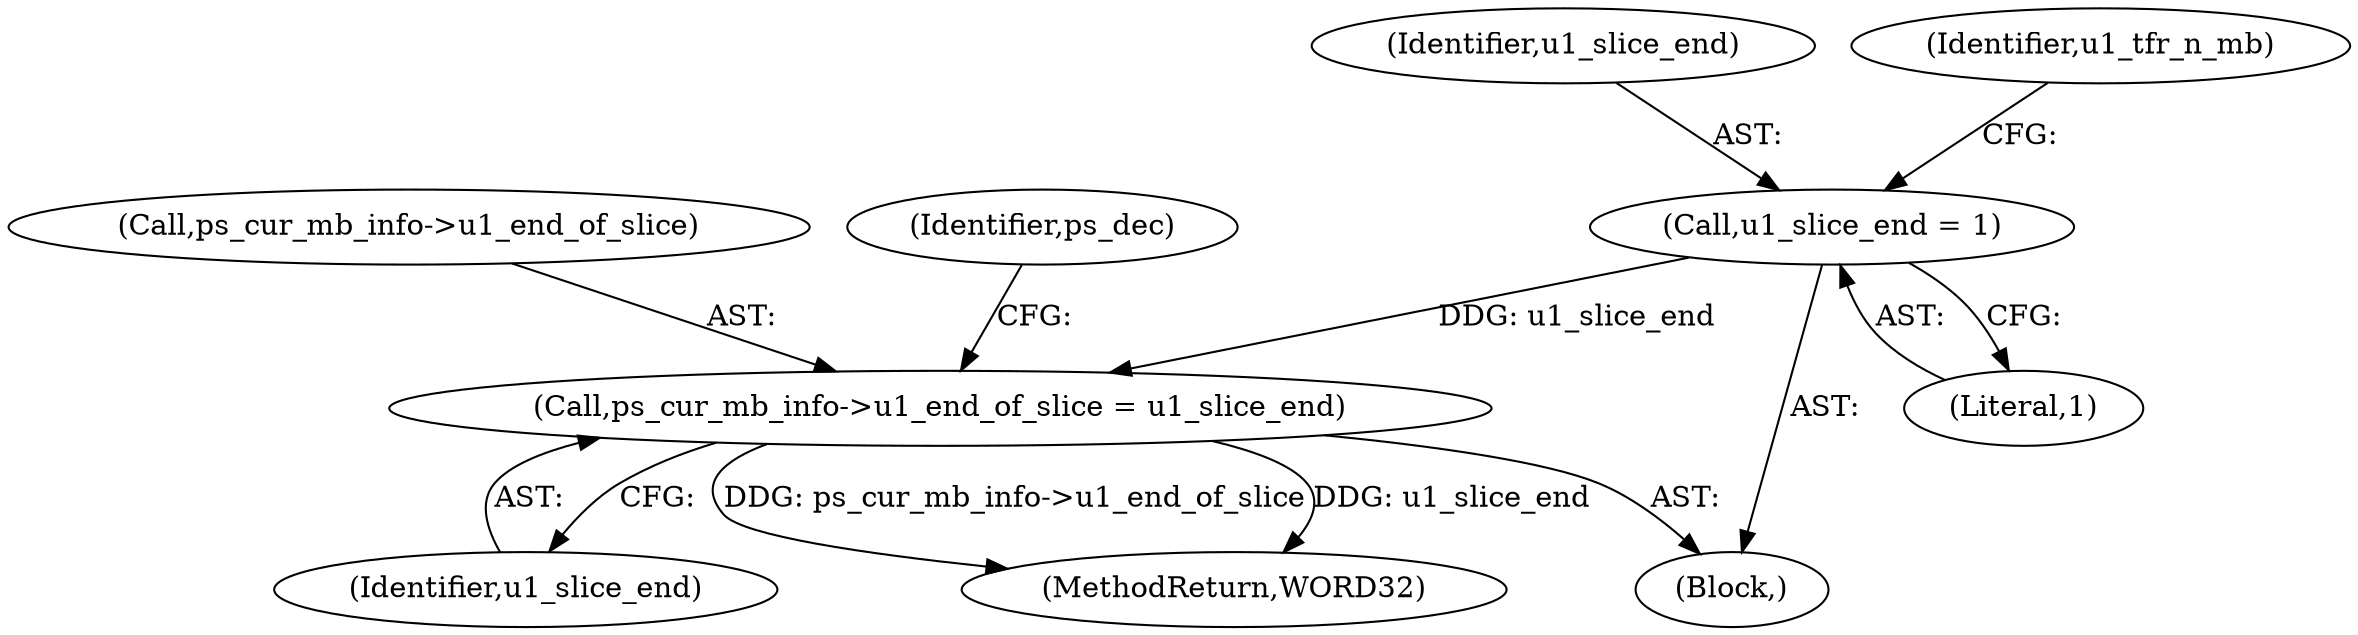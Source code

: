 digraph "0_Android_0b23c81c3dd9ec38f7e6806a3955fed1925541a0_1@pointer" {
"1000692" [label="(Call,ps_cur_mb_info->u1_end_of_slice = u1_slice_end)"];
"1000686" [label="(Call,u1_slice_end = 1)"];
"1000688" [label="(Literal,1)"];
"1000693" [label="(Call,ps_cur_mb_info->u1_end_of_slice)"];
"1000692" [label="(Call,ps_cur_mb_info->u1_end_of_slice = u1_slice_end)"];
"1000686" [label="(Call,u1_slice_end = 1)"];
"1000625" [label="(Block,)"];
"1000696" [label="(Identifier,u1_slice_end)"];
"1000687" [label="(Identifier,u1_slice_end)"];
"1000690" [label="(Identifier,u1_tfr_n_mb)"];
"1001422" [label="(MethodReturn,WORD32)"];
"1000699" [label="(Identifier,ps_dec)"];
"1000692" -> "1000625"  [label="AST: "];
"1000692" -> "1000696"  [label="CFG: "];
"1000693" -> "1000692"  [label="AST: "];
"1000696" -> "1000692"  [label="AST: "];
"1000699" -> "1000692"  [label="CFG: "];
"1000692" -> "1001422"  [label="DDG: ps_cur_mb_info->u1_end_of_slice"];
"1000692" -> "1001422"  [label="DDG: u1_slice_end"];
"1000686" -> "1000692"  [label="DDG: u1_slice_end"];
"1000686" -> "1000625"  [label="AST: "];
"1000686" -> "1000688"  [label="CFG: "];
"1000687" -> "1000686"  [label="AST: "];
"1000688" -> "1000686"  [label="AST: "];
"1000690" -> "1000686"  [label="CFG: "];
}
